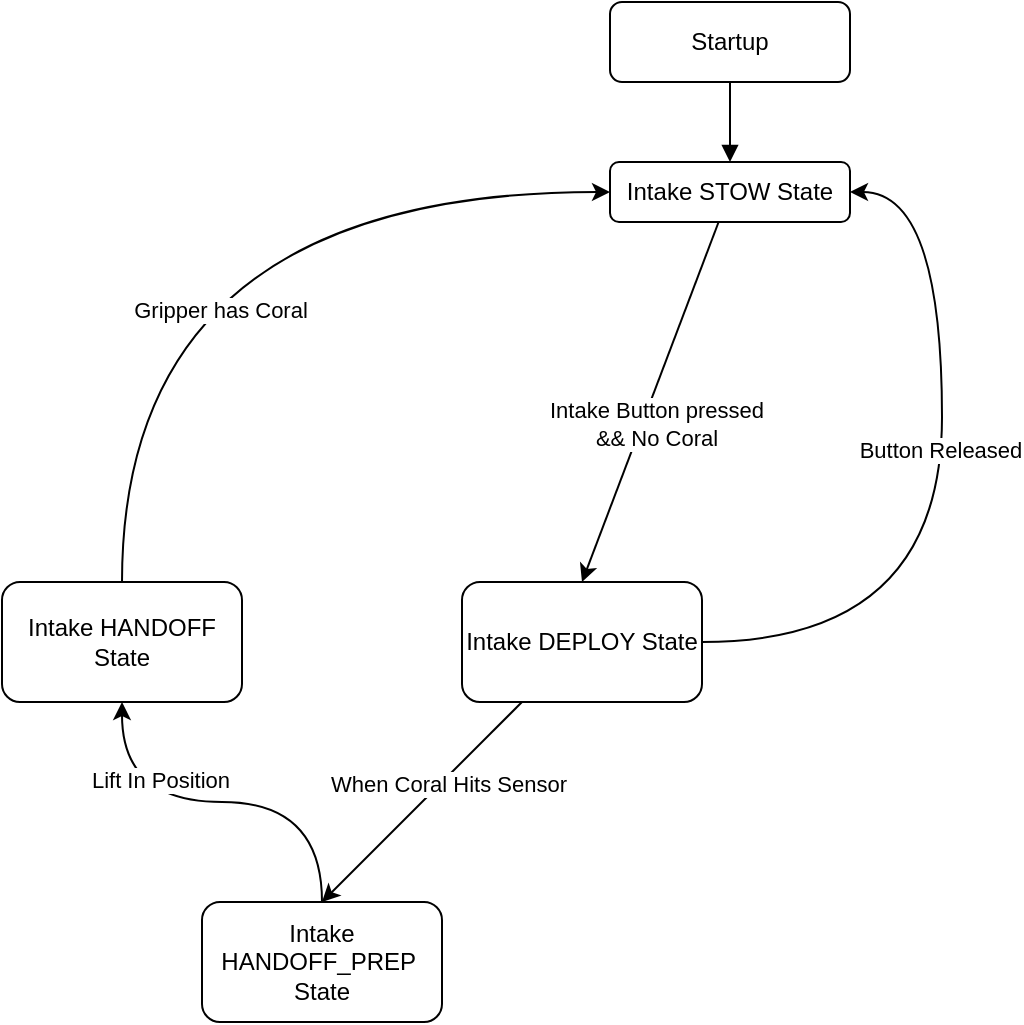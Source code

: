 <mxfile version="26.0.7">
  <diagram id="C5RBs43oDa-KdzZeNtuy" name="Page-1">
    <mxGraphModel dx="1050" dy="603" grid="1" gridSize="10" guides="1" tooltips="1" connect="1" arrows="1" fold="1" page="1" pageScale="1" pageWidth="827" pageHeight="1169" math="0" shadow="0">
      <root>
        <mxCell id="WIyWlLk6GJQsqaUBKTNV-0" />
        <mxCell id="WIyWlLk6GJQsqaUBKTNV-1" parent="WIyWlLk6GJQsqaUBKTNV-0" />
        <mxCell id="sAWWVHMCsmKLrghcr6nA-4" value="" style="edgeStyle=orthogonalEdgeStyle;rounded=0;orthogonalLoop=1;jettySize=auto;html=1;endArrow=none;endFill=0;startArrow=block;startFill=1;" parent="WIyWlLk6GJQsqaUBKTNV-1" source="sAWWVHMCsmKLrghcr6nA-0" target="sAWWVHMCsmKLrghcr6nA-3" edge="1">
          <mxGeometry relative="1" as="geometry" />
        </mxCell>
        <mxCell id="sAWWVHMCsmKLrghcr6nA-6" value="" style="rounded=0;orthogonalLoop=1;jettySize=auto;html=1;entryX=0.5;entryY=0;entryDx=0;entryDy=0;" parent="WIyWlLk6GJQsqaUBKTNV-1" source="sAWWVHMCsmKLrghcr6nA-0" target="sAWWVHMCsmKLrghcr6nA-9" edge="1">
          <mxGeometry relative="1" as="geometry">
            <mxPoint x="357.76" y="200" as="targetPoint" />
          </mxGeometry>
        </mxCell>
        <mxCell id="sAWWVHMCsmKLrghcr6nA-8" value="Intake Button pressed&lt;div&gt;&amp;amp;&amp;amp; No Coral&lt;/div&gt;" style="edgeLabel;html=1;align=center;verticalAlign=middle;resizable=0;points=[];" parent="sAWWVHMCsmKLrghcr6nA-6" vertex="1" connectable="0">
          <mxGeometry x="-0.102" y="-1" relative="1" as="geometry">
            <mxPoint y="20" as="offset" />
          </mxGeometry>
        </mxCell>
        <mxCell id="sAWWVHMCsmKLrghcr6nA-0" value="Intake STOW State" style="rounded=1;whiteSpace=wrap;html=1;" parent="WIyWlLk6GJQsqaUBKTNV-1" vertex="1">
          <mxGeometry x="354" y="90" width="120" height="30" as="geometry" />
        </mxCell>
        <mxCell id="sAWWVHMCsmKLrghcr6nA-3" value="Startup" style="whiteSpace=wrap;html=1;rounded=1;" parent="WIyWlLk6GJQsqaUBKTNV-1" vertex="1">
          <mxGeometry x="354" y="10" width="120" height="40" as="geometry" />
        </mxCell>
        <mxCell id="sAWWVHMCsmKLrghcr6nA-13" value="" style="rounded=0;orthogonalLoop=1;jettySize=auto;html=1;entryX=0.5;entryY=0;entryDx=0;entryDy=0;" parent="WIyWlLk6GJQsqaUBKTNV-1" source="sAWWVHMCsmKLrghcr6nA-9" target="sAWWVHMCsmKLrghcr6nA-18" edge="1">
          <mxGeometry relative="1" as="geometry">
            <mxPoint x="265" y="420" as="targetPoint" />
          </mxGeometry>
        </mxCell>
        <mxCell id="sAWWVHMCsmKLrghcr6nA-14" value="When Coral Hits Sensor" style="edgeLabel;html=1;align=center;verticalAlign=middle;resizable=0;points=[];" parent="sAWWVHMCsmKLrghcr6nA-13" vertex="1" connectable="0">
          <mxGeometry x="-0.22" y="2" relative="1" as="geometry">
            <mxPoint as="offset" />
          </mxGeometry>
        </mxCell>
        <mxCell id="sAWWVHMCsmKLrghcr6nA-24" style="edgeStyle=orthogonalEdgeStyle;rounded=0;orthogonalLoop=1;jettySize=auto;html=1;exitX=1;exitY=0.5;exitDx=0;exitDy=0;entryX=1;entryY=0.5;entryDx=0;entryDy=0;curved=1;" parent="WIyWlLk6GJQsqaUBKTNV-1" source="sAWWVHMCsmKLrghcr6nA-9" target="sAWWVHMCsmKLrghcr6nA-0" edge="1">
          <mxGeometry relative="1" as="geometry">
            <Array as="points">
              <mxPoint x="520" y="330" />
              <mxPoint x="520" y="105" />
            </Array>
          </mxGeometry>
        </mxCell>
        <mxCell id="sAWWVHMCsmKLrghcr6nA-25" value="Button Released" style="edgeLabel;html=1;align=center;verticalAlign=middle;resizable=0;points=[];" parent="sAWWVHMCsmKLrghcr6nA-24" vertex="1" connectable="0">
          <mxGeometry x="0.104" y="1" relative="1" as="geometry">
            <mxPoint as="offset" />
          </mxGeometry>
        </mxCell>
        <mxCell id="sAWWVHMCsmKLrghcr6nA-9" value="Intake DEPLOY State" style="whiteSpace=wrap;html=1;rounded=1;" parent="WIyWlLk6GJQsqaUBKTNV-1" vertex="1">
          <mxGeometry x="280" y="300" width="120" height="60" as="geometry" />
        </mxCell>
        <mxCell id="sAWWVHMCsmKLrghcr6nA-27" value="" style="edgeStyle=orthogonalEdgeStyle;rounded=0;orthogonalLoop=1;jettySize=auto;html=1;curved=1;" parent="WIyWlLk6GJQsqaUBKTNV-1" source="sAWWVHMCsmKLrghcr6nA-18" target="sAWWVHMCsmKLrghcr6nA-26" edge="1">
          <mxGeometry relative="1" as="geometry" />
        </mxCell>
        <mxCell id="sAWWVHMCsmKLrghcr6nA-28" value="Lift In Position" style="edgeLabel;html=1;align=center;verticalAlign=middle;resizable=0;points=[];" parent="sAWWVHMCsmKLrghcr6nA-27" vertex="1" connectable="0">
          <mxGeometry x="0.313" y="-11" relative="1" as="geometry">
            <mxPoint as="offset" />
          </mxGeometry>
        </mxCell>
        <mxCell id="sAWWVHMCsmKLrghcr6nA-18" value="Intake HANDOFF_PREP&amp;nbsp;&lt;div&gt;State&lt;/div&gt;" style="whiteSpace=wrap;html=1;rounded=1;" parent="WIyWlLk6GJQsqaUBKTNV-1" vertex="1">
          <mxGeometry x="150" y="460" width="120" height="60" as="geometry" />
        </mxCell>
        <mxCell id="sAWWVHMCsmKLrghcr6nA-30" style="edgeStyle=orthogonalEdgeStyle;rounded=0;orthogonalLoop=1;jettySize=auto;html=1;exitX=0.5;exitY=0;exitDx=0;exitDy=0;entryX=0;entryY=0.5;entryDx=0;entryDy=0;curved=1;" parent="WIyWlLk6GJQsqaUBKTNV-1" source="sAWWVHMCsmKLrghcr6nA-26" target="sAWWVHMCsmKLrghcr6nA-0" edge="1">
          <mxGeometry relative="1" as="geometry" />
        </mxCell>
        <mxCell id="sAWWVHMCsmKLrghcr6nA-31" value="Gripper has Coral" style="edgeLabel;html=1;align=center;verticalAlign=middle;resizable=0;points=[];" parent="sAWWVHMCsmKLrghcr6nA-30" vertex="1" connectable="0">
          <mxGeometry x="-0.38" y="-49" relative="1" as="geometry">
            <mxPoint as="offset" />
          </mxGeometry>
        </mxCell>
        <mxCell id="sAWWVHMCsmKLrghcr6nA-26" value="Intake HANDOFF&lt;div&gt;State&lt;/div&gt;" style="whiteSpace=wrap;html=1;rounded=1;" parent="WIyWlLk6GJQsqaUBKTNV-1" vertex="1">
          <mxGeometry x="50" y="300" width="120" height="60" as="geometry" />
        </mxCell>
      </root>
    </mxGraphModel>
  </diagram>
</mxfile>
